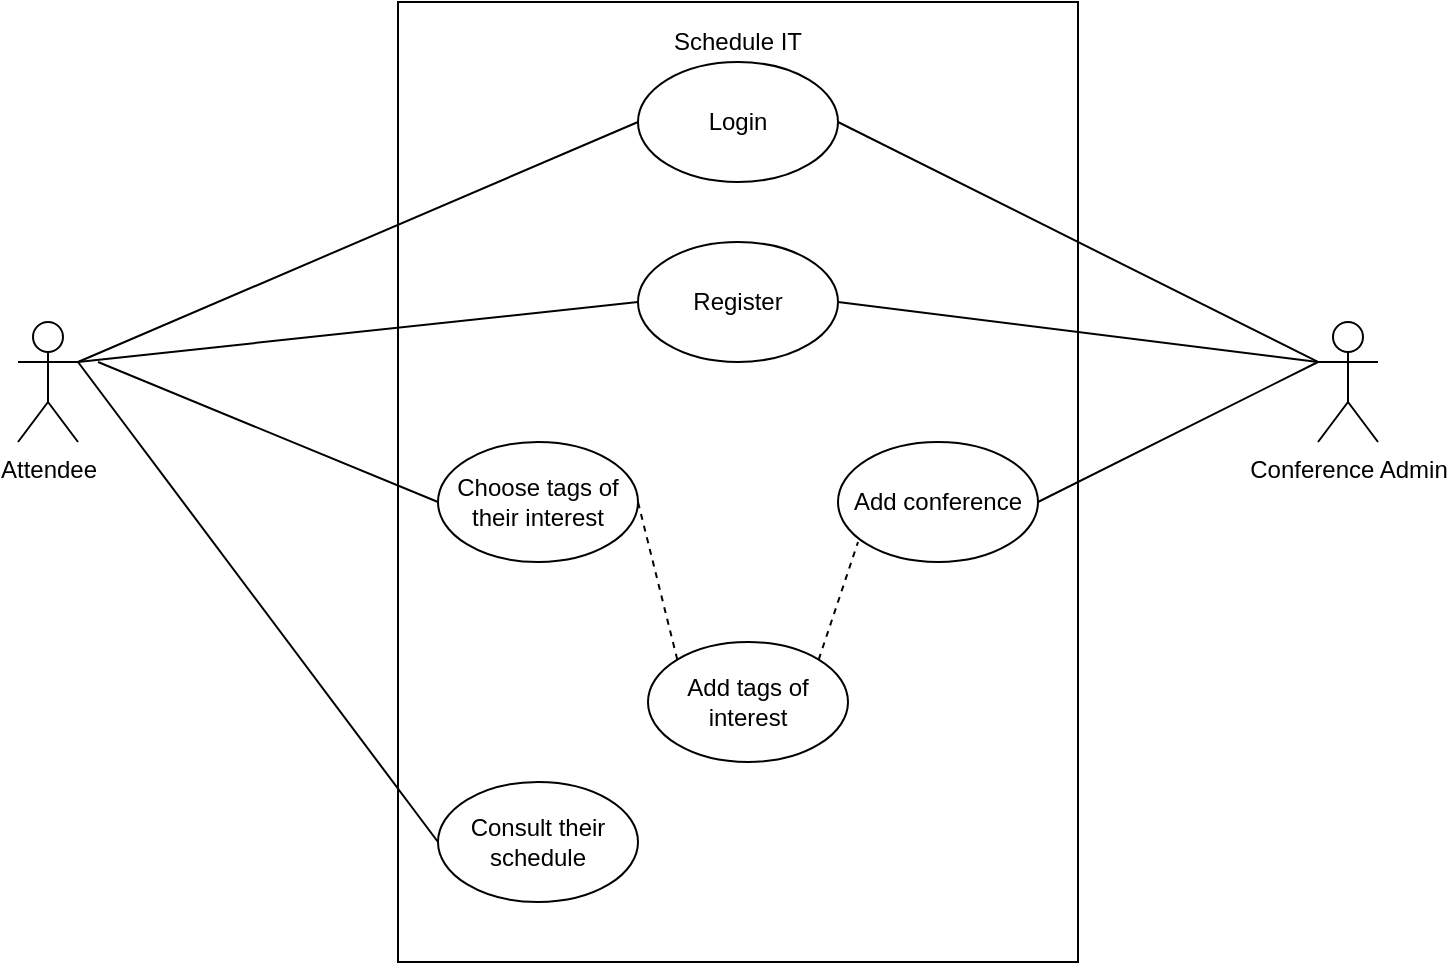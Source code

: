 <mxfile version="13.8.0" type="device"><diagram id="38DBBdu9NAiHh1UfyPnn" name="Page-1"><mxGraphModel dx="868" dy="492" grid="1" gridSize="10" guides="1" tooltips="1" connect="1" arrows="1" fold="1" page="1" pageScale="1" pageWidth="850" pageHeight="1100" math="0" shadow="0"><root><mxCell id="0"/><mxCell id="1" parent="0"/><mxCell id="MfM0lGtJxL21ZHn-LRu--1" value="&lt;div&gt;Attendee&lt;/div&gt;" style="shape=umlActor;verticalLabelPosition=bottom;labelBackgroundColor=#ffffff;verticalAlign=top;html=1;outlineConnect=0;" parent="1" vertex="1"><mxGeometry x="10" y="190" width="30" height="60" as="geometry"/></mxCell><mxCell id="MfM0lGtJxL21ZHn-LRu--4" value="" style="rounded=0;whiteSpace=wrap;html=1;" parent="1" vertex="1"><mxGeometry x="200" y="30" width="340" height="480" as="geometry"/></mxCell><mxCell id="MfM0lGtJxL21ZHn-LRu--5" value="&lt;div&gt;Conference Admin&lt;/div&gt;" style="shape=umlActor;verticalLabelPosition=bottom;labelBackgroundColor=#ffffff;verticalAlign=top;html=1;outlineConnect=0;" parent="1" vertex="1"><mxGeometry x="660" y="190" width="30" height="60" as="geometry"/></mxCell><mxCell id="MfM0lGtJxL21ZHn-LRu--6" value="Schedule IT" style="text;html=1;strokeColor=none;fillColor=none;align=center;verticalAlign=middle;whiteSpace=wrap;rounded=0;" parent="1" vertex="1"><mxGeometry x="290" y="40" width="160" height="20" as="geometry"/></mxCell><mxCell id="MfM0lGtJxL21ZHn-LRu--7" value="Login" style="ellipse;whiteSpace=wrap;html=1;" parent="1" vertex="1"><mxGeometry x="320" y="60" width="100" height="60" as="geometry"/></mxCell><mxCell id="MfM0lGtJxL21ZHn-LRu--9" value="Register" style="ellipse;whiteSpace=wrap;html=1;" parent="1" vertex="1"><mxGeometry x="320" y="150" width="100" height="60" as="geometry"/></mxCell><mxCell id="MfM0lGtJxL21ZHn-LRu--10" value="Choose tags of their interest" style="ellipse;whiteSpace=wrap;html=1;" parent="1" vertex="1"><mxGeometry x="220" y="250" width="100" height="60" as="geometry"/></mxCell><mxCell id="MfM0lGtJxL21ZHn-LRu--11" value="Add conference" style="ellipse;whiteSpace=wrap;html=1;" parent="1" vertex="1"><mxGeometry x="420" y="250" width="100" height="60" as="geometry"/></mxCell><mxCell id="MfM0lGtJxL21ZHn-LRu--12" value="Consult their schedule" style="ellipse;whiteSpace=wrap;html=1;" parent="1" vertex="1"><mxGeometry x="220" y="420" width="100" height="60" as="geometry"/></mxCell><mxCell id="MfM0lGtJxL21ZHn-LRu--15" value="" style="endArrow=none;html=1;exitX=1;exitY=0.333;exitDx=0;exitDy=0;exitPerimeter=0;entryX=0;entryY=0.5;entryDx=0;entryDy=0;" parent="1" source="MfM0lGtJxL21ZHn-LRu--1" target="MfM0lGtJxL21ZHn-LRu--7" edge="1"><mxGeometry width="50" height="50" relative="1" as="geometry"><mxPoint x="400" y="300" as="sourcePoint"/><mxPoint x="450" y="250" as="targetPoint"/></mxGeometry></mxCell><mxCell id="MfM0lGtJxL21ZHn-LRu--16" value="" style="endArrow=none;html=1;exitX=0;exitY=0.5;exitDx=0;exitDy=0;entryX=1;entryY=0.333;entryDx=0;entryDy=0;entryPerimeter=0;" parent="1" source="MfM0lGtJxL21ZHn-LRu--9" target="MfM0lGtJxL21ZHn-LRu--1" edge="1"><mxGeometry width="50" height="50" relative="1" as="geometry"><mxPoint x="400" y="300" as="sourcePoint"/><mxPoint x="450" y="250" as="targetPoint"/></mxGeometry></mxCell><mxCell id="MfM0lGtJxL21ZHn-LRu--17" value="" style="endArrow=none;html=1;entryX=1;entryY=0.5;entryDx=0;entryDy=0;exitX=0;exitY=0.333;exitDx=0;exitDy=0;exitPerimeter=0;" parent="1" source="MfM0lGtJxL21ZHn-LRu--5" target="MfM0lGtJxL21ZHn-LRu--7" edge="1"><mxGeometry width="50" height="50" relative="1" as="geometry"><mxPoint x="400" y="300" as="sourcePoint"/><mxPoint x="450" y="250" as="targetPoint"/></mxGeometry></mxCell><mxCell id="MfM0lGtJxL21ZHn-LRu--18" value="" style="endArrow=none;html=1;entryX=1;entryY=0.5;entryDx=0;entryDy=0;" parent="1" target="MfM0lGtJxL21ZHn-LRu--9" edge="1"><mxGeometry width="50" height="50" relative="1" as="geometry"><mxPoint x="660" y="210" as="sourcePoint"/><mxPoint x="450" y="250" as="targetPoint"/></mxGeometry></mxCell><mxCell id="MfM0lGtJxL21ZHn-LRu--19" value="" style="endArrow=none;html=1;exitX=0;exitY=0.5;exitDx=0;exitDy=0;" parent="1" source="MfM0lGtJxL21ZHn-LRu--10" edge="1"><mxGeometry width="50" height="50" relative="1" as="geometry"><mxPoint x="400" y="300" as="sourcePoint"/><mxPoint x="50" y="210" as="targetPoint"/></mxGeometry></mxCell><mxCell id="MfM0lGtJxL21ZHn-LRu--20" value="" style="endArrow=none;html=1;entryX=0;entryY=0.5;entryDx=0;entryDy=0;" parent="1" target="MfM0lGtJxL21ZHn-LRu--12" edge="1"><mxGeometry width="50" height="50" relative="1" as="geometry"><mxPoint x="40" y="210" as="sourcePoint"/><mxPoint x="450" y="250" as="targetPoint"/></mxGeometry></mxCell><mxCell id="MfM0lGtJxL21ZHn-LRu--21" value="" style="endArrow=none;html=1;exitX=1;exitY=0.5;exitDx=0;exitDy=0;" parent="1" source="MfM0lGtJxL21ZHn-LRu--11" edge="1"><mxGeometry width="50" height="50" relative="1" as="geometry"><mxPoint x="400" y="300" as="sourcePoint"/><mxPoint x="660" y="210" as="targetPoint"/></mxGeometry></mxCell><mxCell id="RAv6SiIC2YEmCYEnn0xI-1" value="Add tags of interest" style="ellipse;whiteSpace=wrap;html=1;" vertex="1" parent="1"><mxGeometry x="325" y="350" width="100" height="60" as="geometry"/></mxCell><mxCell id="RAv6SiIC2YEmCYEnn0xI-2" value="" style="endArrow=none;dashed=1;html=1;entryX=1;entryY=0.5;entryDx=0;entryDy=0;exitX=0;exitY=0;exitDx=0;exitDy=0;" edge="1" parent="1" source="RAv6SiIC2YEmCYEnn0xI-1" target="MfM0lGtJxL21ZHn-LRu--10"><mxGeometry width="50" height="50" relative="1" as="geometry"><mxPoint x="400" y="280" as="sourcePoint"/><mxPoint x="450" y="230" as="targetPoint"/></mxGeometry></mxCell><mxCell id="RAv6SiIC2YEmCYEnn0xI-3" value="" style="endArrow=none;dashed=1;html=1;exitX=1;exitY=0;exitDx=0;exitDy=0;" edge="1" parent="1" source="RAv6SiIC2YEmCYEnn0xI-1"><mxGeometry width="50" height="50" relative="1" as="geometry"><mxPoint x="400" y="280" as="sourcePoint"/><mxPoint x="430" y="300" as="targetPoint"/></mxGeometry></mxCell></root></mxGraphModel></diagram></mxfile>